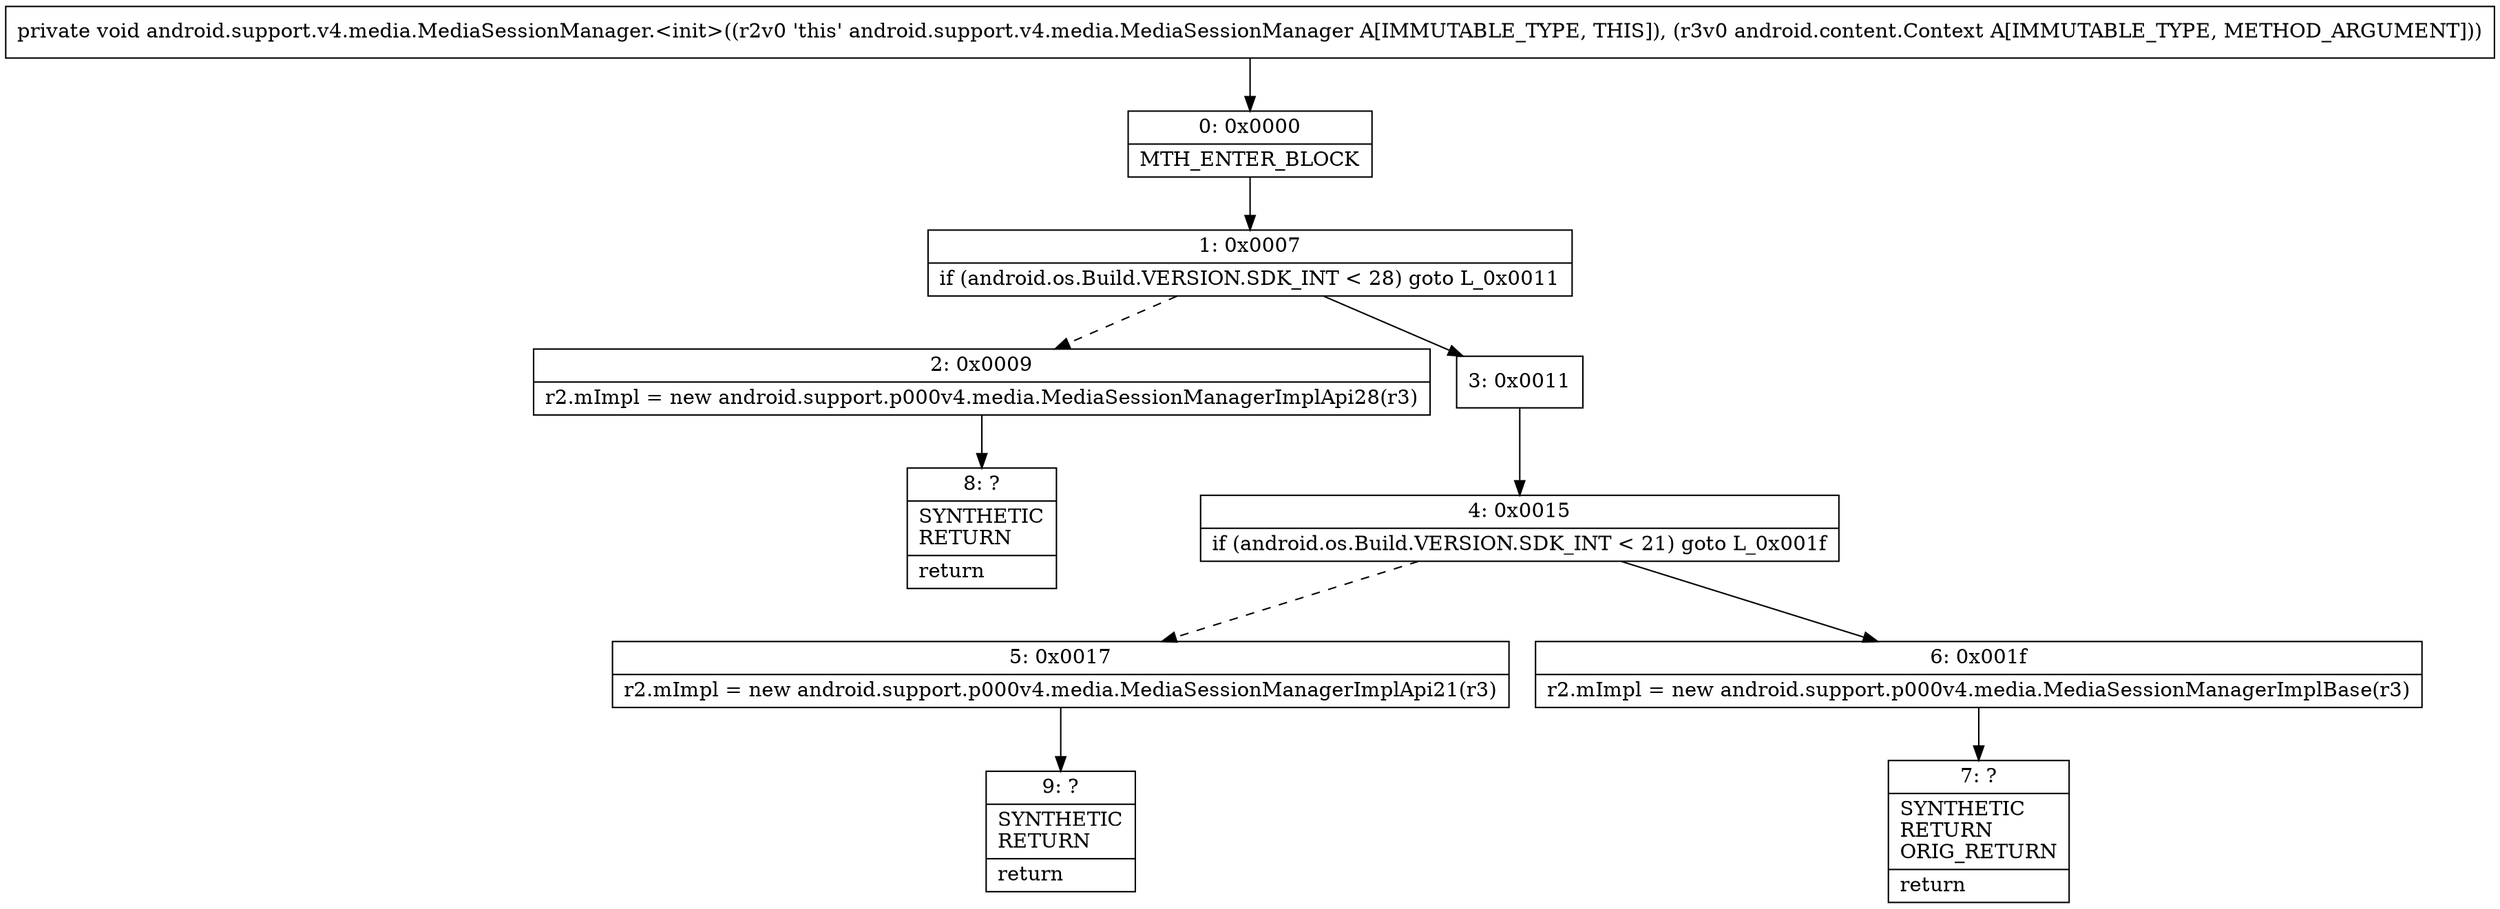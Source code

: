 digraph "CFG forandroid.support.v4.media.MediaSessionManager.\<init\>(Landroid\/content\/Context;)V" {
Node_0 [shape=record,label="{0\:\ 0x0000|MTH_ENTER_BLOCK\l}"];
Node_1 [shape=record,label="{1\:\ 0x0007|if (android.os.Build.VERSION.SDK_INT \< 28) goto L_0x0011\l}"];
Node_2 [shape=record,label="{2\:\ 0x0009|r2.mImpl = new android.support.p000v4.media.MediaSessionManagerImplApi28(r3)\l}"];
Node_3 [shape=record,label="{3\:\ 0x0011}"];
Node_4 [shape=record,label="{4\:\ 0x0015|if (android.os.Build.VERSION.SDK_INT \< 21) goto L_0x001f\l}"];
Node_5 [shape=record,label="{5\:\ 0x0017|r2.mImpl = new android.support.p000v4.media.MediaSessionManagerImplApi21(r3)\l}"];
Node_6 [shape=record,label="{6\:\ 0x001f|r2.mImpl = new android.support.p000v4.media.MediaSessionManagerImplBase(r3)\l}"];
Node_7 [shape=record,label="{7\:\ ?|SYNTHETIC\lRETURN\lORIG_RETURN\l|return\l}"];
Node_8 [shape=record,label="{8\:\ ?|SYNTHETIC\lRETURN\l|return\l}"];
Node_9 [shape=record,label="{9\:\ ?|SYNTHETIC\lRETURN\l|return\l}"];
MethodNode[shape=record,label="{private void android.support.v4.media.MediaSessionManager.\<init\>((r2v0 'this' android.support.v4.media.MediaSessionManager A[IMMUTABLE_TYPE, THIS]), (r3v0 android.content.Context A[IMMUTABLE_TYPE, METHOD_ARGUMENT])) }"];
MethodNode -> Node_0;
Node_0 -> Node_1;
Node_1 -> Node_2[style=dashed];
Node_1 -> Node_3;
Node_2 -> Node_8;
Node_3 -> Node_4;
Node_4 -> Node_5[style=dashed];
Node_4 -> Node_6;
Node_5 -> Node_9;
Node_6 -> Node_7;
}

